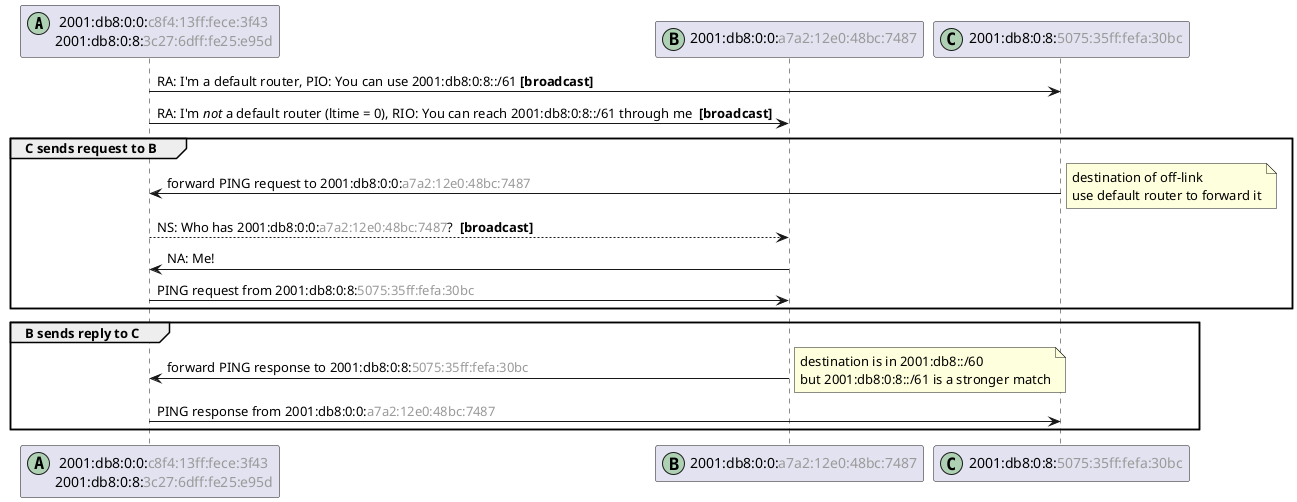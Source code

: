 ' to generate SVG run plantuml -tsvg gnrc_ipv6_auto_subnets-with_rio.puml

@startuml

skinparam responseMessageBelowArrow true

participant "2001:db8:0:0:<color:#9a9a9a>c8f4:13ff:fece:3f43\n2001:db8:0:8:<color:#9a9a9a>3c27:6dff:fe25:e95d" as A << (A,#ADD1B2) >>
participant "2001:db8:0:0:<color:#9a9a9a>a7a2:12e0:48bc:7487" as B << (B,#ADD1B2) >>
participant "2001:db8:0:8:<color:#9a9a9a>5075:35ff:fefa:30bc" as C << (C,#ADD1B2) >>

A -> C: RA: I'm a default router, PIO: You can use 2001:db8:0:8::/61 **[broadcast]**
A -> B: RA: I'm <i>not</i> a default router (ltime = 0), RIO: You can reach 2001:db8:0:8::/61 through me  **[broadcast]**
group C sends request to B
C -> A: forward PING request to 2001:db8:0:0:<color:#9a9a9a>a7a2:12e0:48bc:7487
note right
destination of off-link
use default router to forward it
end note
A --> B: NS: Who has 2001:db8:0:0:<color:#9a9a9a>a7a2:12e0:48bc:7487</color>?  **[broadcast]**
B -> A: NA: Me!
A -> B: PING request from 2001:db8:0:8:<color:#9a9a9a>5075:35ff:fefa:30bc
end
group B sends reply to C
B -> A: forward PING response to 2001:db8:0:8:<color:#9a9a9a>5075:35ff:fefa:30bc
note right
destination is in 2001:db8::/60
but 2001:db8:0:8::/61 is a stronger match
end note
A -> C: PING response from 2001:db8:0:0:<color:#9a9a9a>a7a2:12e0:48bc:7487</color>

end
@enduml
